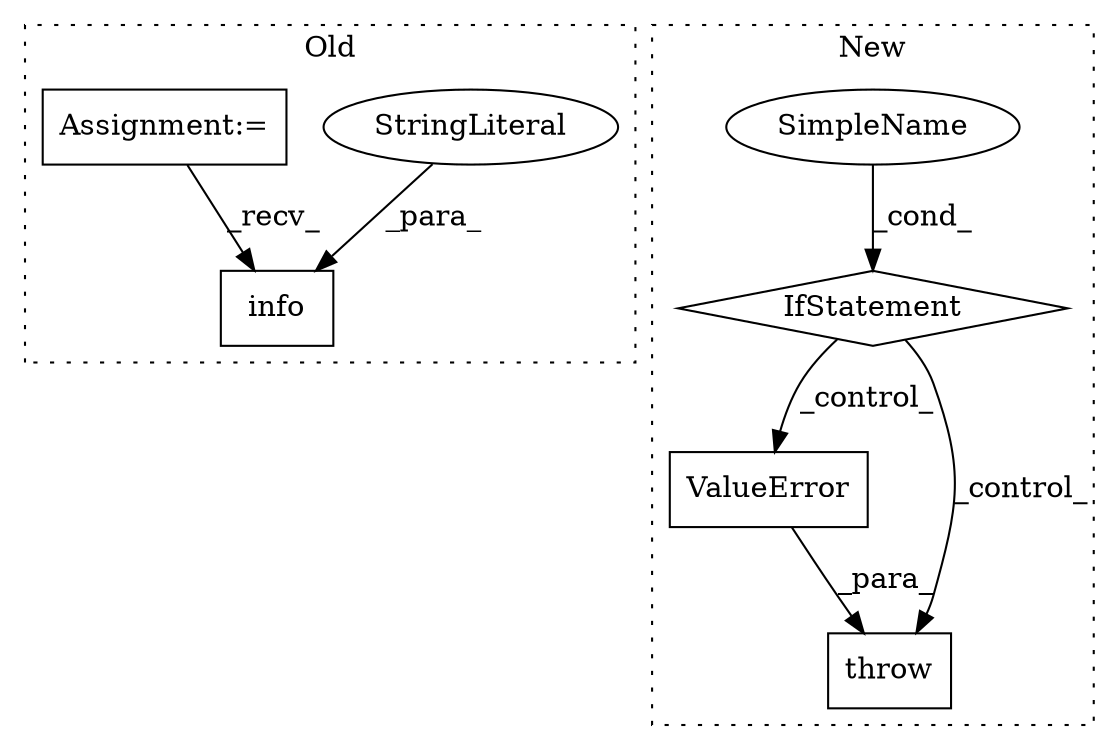 digraph G {
subgraph cluster0 {
1 [label="info" a="32" s="2739,2788" l="5,1" shape="box"];
3 [label="StringLiteral" a="45" s="2744" l="30" shape="ellipse"];
7 [label="Assignment:=" a="7" s="704" l="7" shape="box"];
label = "Old";
style="dotted";
}
subgraph cluster1 {
2 [label="ValueError" a="32" s="2055,2106" l="11,1" shape="box"];
4 [label="throw" a="53" s="2049" l="6" shape="box"];
5 [label="IfStatement" a="25" s="1894,1917" l="4,2" shape="diamond"];
6 [label="SimpleName" a="42" s="" l="" shape="ellipse"];
label = "New";
style="dotted";
}
2 -> 4 [label="_para_"];
3 -> 1 [label="_para_"];
5 -> 4 [label="_control_"];
5 -> 2 [label="_control_"];
6 -> 5 [label="_cond_"];
7 -> 1 [label="_recv_"];
}